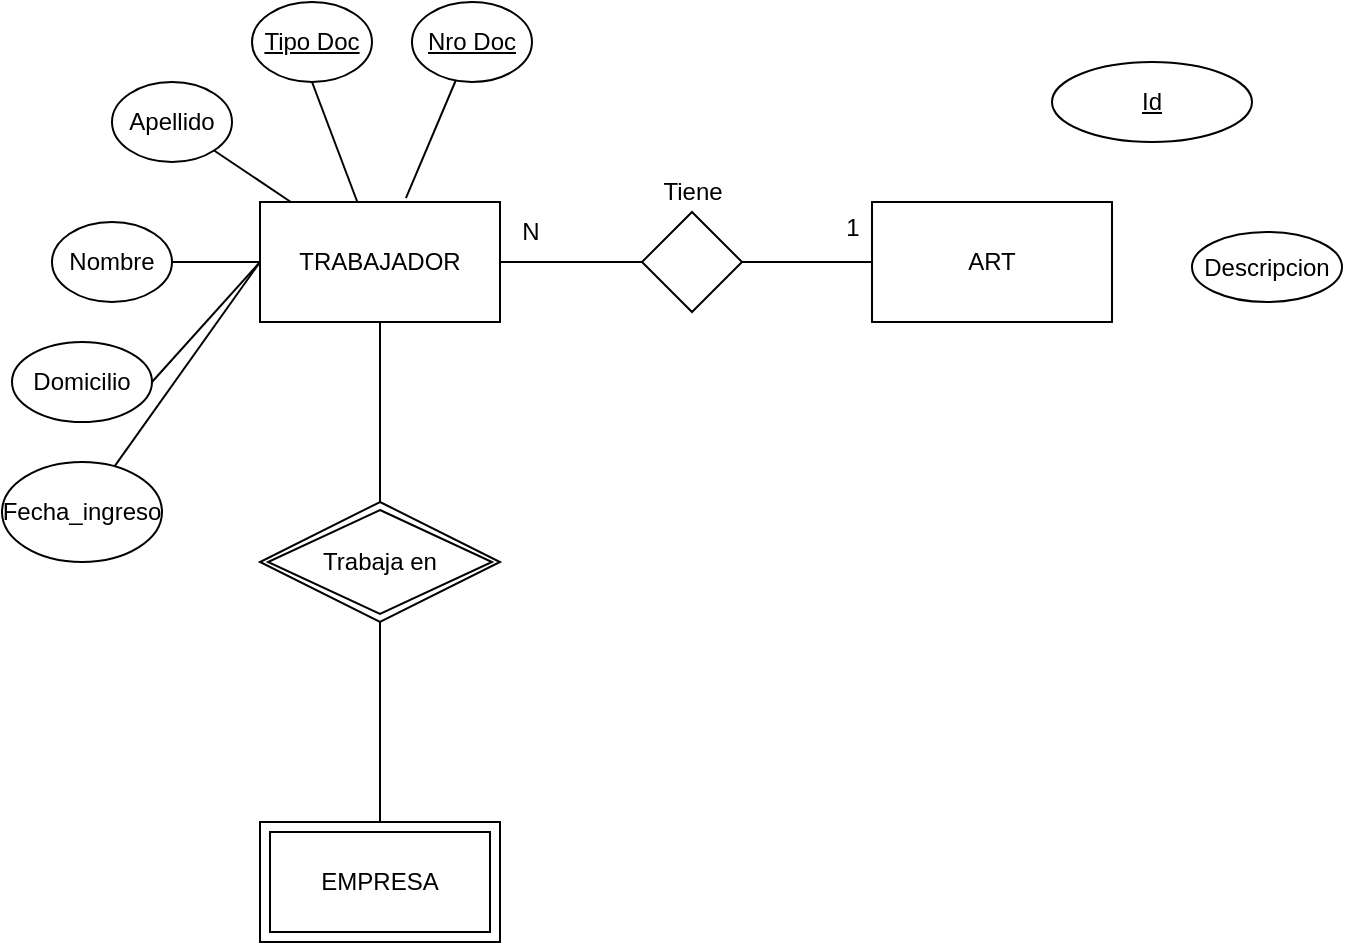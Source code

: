 <mxfile version="21.2.2" type="device">
  <diagram name="Página-1" id="ubnrEpy5N49641QxuksE">
    <mxGraphModel dx="954" dy="584" grid="1" gridSize="10" guides="1" tooltips="1" connect="1" arrows="1" fold="1" page="1" pageScale="1" pageWidth="827" pageHeight="1169" math="0" shadow="0">
      <root>
        <mxCell id="0" />
        <mxCell id="1" parent="0" />
        <mxCell id="KtaubY57yp2v8rIZsT4Z-2" value="TRABAJADOR" style="rounded=0;whiteSpace=wrap;html=1;" vertex="1" parent="1">
          <mxGeometry x="414" y="290" width="120" height="60" as="geometry" />
        </mxCell>
        <mxCell id="KtaubY57yp2v8rIZsT4Z-4" value="Descripcion" style="ellipse;whiteSpace=wrap;html=1;" vertex="1" parent="1">
          <mxGeometry x="880" y="305" width="75" height="35" as="geometry" />
        </mxCell>
        <mxCell id="KtaubY57yp2v8rIZsT4Z-6" value="Nombre" style="ellipse;whiteSpace=wrap;html=1;" vertex="1" parent="1">
          <mxGeometry x="310" y="300" width="60" height="40" as="geometry" />
        </mxCell>
        <mxCell id="KtaubY57yp2v8rIZsT4Z-7" value="Apellido" style="ellipse;whiteSpace=wrap;html=1;" vertex="1" parent="1">
          <mxGeometry x="340" y="230" width="60" height="40" as="geometry" />
        </mxCell>
        <mxCell id="KtaubY57yp2v8rIZsT4Z-8" value="&lt;u&gt;Tipo Doc&lt;/u&gt;" style="ellipse;whiteSpace=wrap;html=1;" vertex="1" parent="1">
          <mxGeometry x="410" y="190" width="60" height="40" as="geometry" />
        </mxCell>
        <mxCell id="KtaubY57yp2v8rIZsT4Z-9" value="&lt;u&gt;Nro Doc&lt;/u&gt;" style="ellipse;whiteSpace=wrap;html=1;" vertex="1" parent="1">
          <mxGeometry x="490" y="190" width="60" height="40" as="geometry" />
        </mxCell>
        <mxCell id="KtaubY57yp2v8rIZsT4Z-10" value="Domicilio" style="ellipse;whiteSpace=wrap;html=1;" vertex="1" parent="1">
          <mxGeometry x="290" y="360" width="70" height="40" as="geometry" />
        </mxCell>
        <mxCell id="KtaubY57yp2v8rIZsT4Z-11" value="Fecha_ingreso" style="ellipse;whiteSpace=wrap;html=1;" vertex="1" parent="1">
          <mxGeometry x="285" y="420" width="80" height="50" as="geometry" />
        </mxCell>
        <mxCell id="KtaubY57yp2v8rIZsT4Z-12" value="ART" style="rounded=0;whiteSpace=wrap;html=1;" vertex="1" parent="1">
          <mxGeometry x="720" y="290" width="120" height="60" as="geometry" />
        </mxCell>
        <mxCell id="KtaubY57yp2v8rIZsT4Z-13" value="" style="rhombus;whiteSpace=wrap;html=1;" vertex="1" parent="1">
          <mxGeometry x="605" y="295" width="50" height="50" as="geometry" />
        </mxCell>
        <mxCell id="KtaubY57yp2v8rIZsT4Z-16" value="" style="endArrow=none;html=1;rounded=0;exitX=0;exitY=0.5;exitDx=0;exitDy=0;" edge="1" parent="1" source="KtaubY57yp2v8rIZsT4Z-13" target="KtaubY57yp2v8rIZsT4Z-2">
          <mxGeometry width="50" height="50" relative="1" as="geometry">
            <mxPoint x="700" y="330" as="sourcePoint" />
            <mxPoint x="750" y="280" as="targetPoint" />
          </mxGeometry>
        </mxCell>
        <mxCell id="KtaubY57yp2v8rIZsT4Z-17" value="" style="endArrow=none;html=1;rounded=0;exitX=1;exitY=0.5;exitDx=0;exitDy=0;" edge="1" parent="1" source="KtaubY57yp2v8rIZsT4Z-13" target="KtaubY57yp2v8rIZsT4Z-12">
          <mxGeometry width="50" height="50" relative="1" as="geometry">
            <mxPoint x="700" y="330" as="sourcePoint" />
            <mxPoint x="750" y="280" as="targetPoint" />
          </mxGeometry>
        </mxCell>
        <mxCell id="KtaubY57yp2v8rIZsT4Z-18" value="N" style="text;html=1;align=center;verticalAlign=middle;resizable=0;points=[];autosize=1;strokeColor=none;fillColor=none;" vertex="1" parent="1">
          <mxGeometry x="534" y="290" width="30" height="30" as="geometry" />
        </mxCell>
        <mxCell id="KtaubY57yp2v8rIZsT4Z-19" value="1" style="text;html=1;align=center;verticalAlign=middle;resizable=0;points=[];autosize=1;strokeColor=none;fillColor=none;" vertex="1" parent="1">
          <mxGeometry x="695" y="288" width="30" height="30" as="geometry" />
        </mxCell>
        <mxCell id="KtaubY57yp2v8rIZsT4Z-20" value="" style="endArrow=none;html=1;rounded=0;entryX=0.608;entryY=-0.033;entryDx=0;entryDy=0;entryPerimeter=0;" edge="1" parent="1" source="KtaubY57yp2v8rIZsT4Z-9" target="KtaubY57yp2v8rIZsT4Z-2">
          <mxGeometry width="50" height="50" relative="1" as="geometry">
            <mxPoint x="700" y="330" as="sourcePoint" />
            <mxPoint x="750" y="280" as="targetPoint" />
          </mxGeometry>
        </mxCell>
        <mxCell id="KtaubY57yp2v8rIZsT4Z-21" value="" style="endArrow=none;html=1;rounded=0;exitX=0.5;exitY=1;exitDx=0;exitDy=0;" edge="1" parent="1" source="KtaubY57yp2v8rIZsT4Z-8" target="KtaubY57yp2v8rIZsT4Z-2">
          <mxGeometry width="50" height="50" relative="1" as="geometry">
            <mxPoint x="700" y="330" as="sourcePoint" />
            <mxPoint x="750" y="280" as="targetPoint" />
          </mxGeometry>
        </mxCell>
        <mxCell id="KtaubY57yp2v8rIZsT4Z-22" value="" style="endArrow=none;html=1;rounded=0;" edge="1" parent="1" source="KtaubY57yp2v8rIZsT4Z-7" target="KtaubY57yp2v8rIZsT4Z-2">
          <mxGeometry width="50" height="50" relative="1" as="geometry">
            <mxPoint x="700" y="330" as="sourcePoint" />
            <mxPoint x="750" y="280" as="targetPoint" />
          </mxGeometry>
        </mxCell>
        <mxCell id="KtaubY57yp2v8rIZsT4Z-23" value="" style="endArrow=none;html=1;rounded=0;" edge="1" parent="1" source="KtaubY57yp2v8rIZsT4Z-6" target="KtaubY57yp2v8rIZsT4Z-2">
          <mxGeometry width="50" height="50" relative="1" as="geometry">
            <mxPoint x="700" y="330" as="sourcePoint" />
            <mxPoint x="750" y="280" as="targetPoint" />
          </mxGeometry>
        </mxCell>
        <mxCell id="KtaubY57yp2v8rIZsT4Z-24" value="" style="endArrow=none;html=1;rounded=0;exitX=1;exitY=0.5;exitDx=0;exitDy=0;entryX=0;entryY=0.5;entryDx=0;entryDy=0;" edge="1" parent="1" source="KtaubY57yp2v8rIZsT4Z-10" target="KtaubY57yp2v8rIZsT4Z-2">
          <mxGeometry width="50" height="50" relative="1" as="geometry">
            <mxPoint x="700" y="330" as="sourcePoint" />
            <mxPoint x="420" y="330" as="targetPoint" />
          </mxGeometry>
        </mxCell>
        <mxCell id="KtaubY57yp2v8rIZsT4Z-25" value="" style="endArrow=none;html=1;rounded=0;entryX=0;entryY=0.5;entryDx=0;entryDy=0;" edge="1" parent="1" source="KtaubY57yp2v8rIZsT4Z-11" target="KtaubY57yp2v8rIZsT4Z-2">
          <mxGeometry width="50" height="50" relative="1" as="geometry">
            <mxPoint x="460" y="330" as="sourcePoint" />
            <mxPoint x="510" y="280" as="targetPoint" />
          </mxGeometry>
        </mxCell>
        <mxCell id="KtaubY57yp2v8rIZsT4Z-26" value="EMPRESA" style="shape=ext;margin=3;double=1;whiteSpace=wrap;html=1;align=center;" vertex="1" parent="1">
          <mxGeometry x="414" y="600" width="120" height="60" as="geometry" />
        </mxCell>
        <mxCell id="KtaubY57yp2v8rIZsT4Z-27" value="Trabaja en" style="shape=rhombus;double=1;perimeter=rhombusPerimeter;whiteSpace=wrap;html=1;align=center;" vertex="1" parent="1">
          <mxGeometry x="414" y="440" width="120" height="60" as="geometry" />
        </mxCell>
        <mxCell id="KtaubY57yp2v8rIZsT4Z-28" value="" style="endArrow=none;html=1;rounded=0;exitX=0.5;exitY=1;exitDx=0;exitDy=0;entryX=0.5;entryY=0;entryDx=0;entryDy=0;" edge="1" parent="1" source="KtaubY57yp2v8rIZsT4Z-2" target="KtaubY57yp2v8rIZsT4Z-27">
          <mxGeometry relative="1" as="geometry">
            <mxPoint x="600" y="540" as="sourcePoint" />
            <mxPoint x="760" y="540" as="targetPoint" />
          </mxGeometry>
        </mxCell>
        <mxCell id="KtaubY57yp2v8rIZsT4Z-29" value="" style="endArrow=none;html=1;rounded=0;exitX=0.5;exitY=1;exitDx=0;exitDy=0;" edge="1" parent="1" source="KtaubY57yp2v8rIZsT4Z-27" target="KtaubY57yp2v8rIZsT4Z-26">
          <mxGeometry relative="1" as="geometry">
            <mxPoint x="600" y="540" as="sourcePoint" />
            <mxPoint x="760" y="540" as="targetPoint" />
          </mxGeometry>
        </mxCell>
        <mxCell id="KtaubY57yp2v8rIZsT4Z-30" value="Tiene" style="text;html=1;align=center;verticalAlign=middle;resizable=0;points=[];autosize=1;strokeColor=none;fillColor=none;" vertex="1" parent="1">
          <mxGeometry x="605" y="270" width="50" height="30" as="geometry" />
        </mxCell>
        <mxCell id="KtaubY57yp2v8rIZsT4Z-31" value="Id" style="ellipse;whiteSpace=wrap;html=1;align=center;fontStyle=4;" vertex="1" parent="1">
          <mxGeometry x="810" y="220" width="100" height="40" as="geometry" />
        </mxCell>
      </root>
    </mxGraphModel>
  </diagram>
</mxfile>
